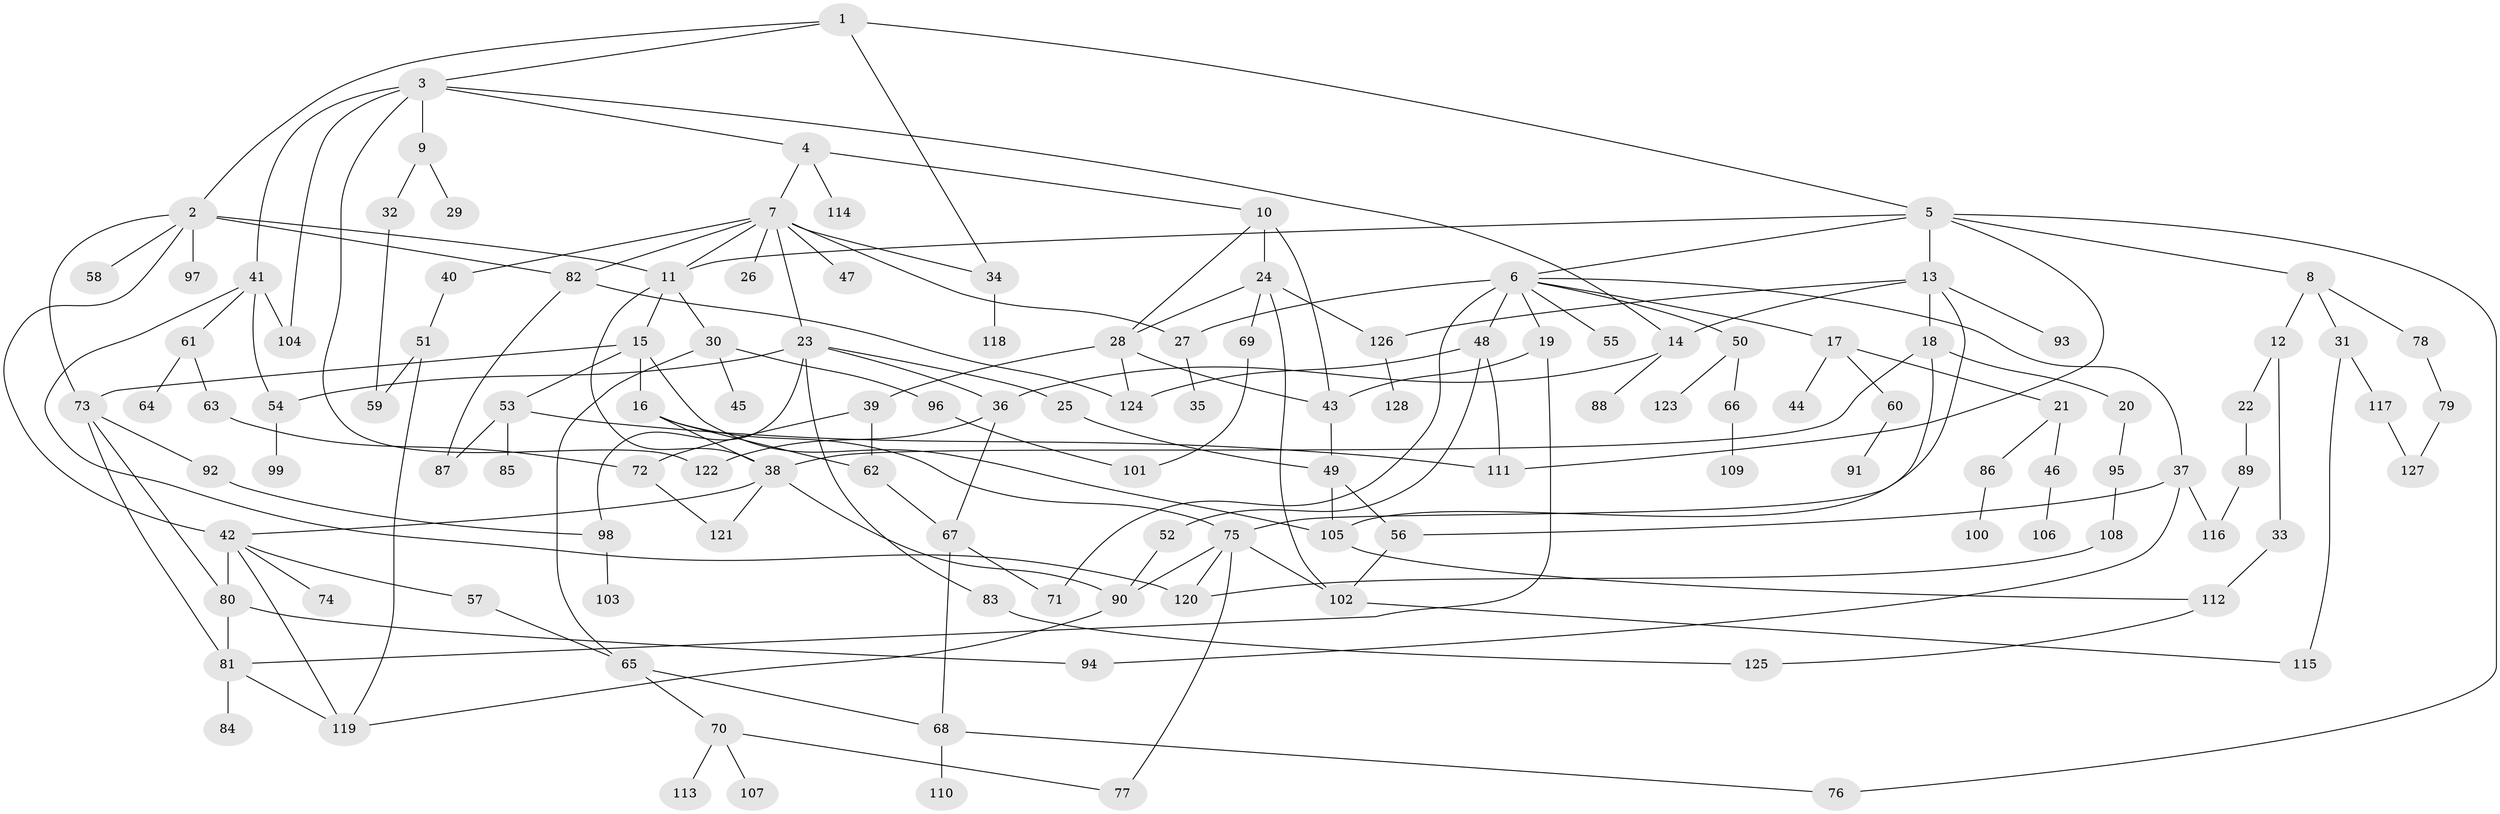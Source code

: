 // Generated by graph-tools (version 1.1) at 2025/49/03/09/25 03:49:26]
// undirected, 128 vertices, 185 edges
graph export_dot {
graph [start="1"]
  node [color=gray90,style=filled];
  1;
  2;
  3;
  4;
  5;
  6;
  7;
  8;
  9;
  10;
  11;
  12;
  13;
  14;
  15;
  16;
  17;
  18;
  19;
  20;
  21;
  22;
  23;
  24;
  25;
  26;
  27;
  28;
  29;
  30;
  31;
  32;
  33;
  34;
  35;
  36;
  37;
  38;
  39;
  40;
  41;
  42;
  43;
  44;
  45;
  46;
  47;
  48;
  49;
  50;
  51;
  52;
  53;
  54;
  55;
  56;
  57;
  58;
  59;
  60;
  61;
  62;
  63;
  64;
  65;
  66;
  67;
  68;
  69;
  70;
  71;
  72;
  73;
  74;
  75;
  76;
  77;
  78;
  79;
  80;
  81;
  82;
  83;
  84;
  85;
  86;
  87;
  88;
  89;
  90;
  91;
  92;
  93;
  94;
  95;
  96;
  97;
  98;
  99;
  100;
  101;
  102;
  103;
  104;
  105;
  106;
  107;
  108;
  109;
  110;
  111;
  112;
  113;
  114;
  115;
  116;
  117;
  118;
  119;
  120;
  121;
  122;
  123;
  124;
  125;
  126;
  127;
  128;
  1 -- 2;
  1 -- 3;
  1 -- 5;
  1 -- 34;
  2 -- 58;
  2 -- 73;
  2 -- 82;
  2 -- 97;
  2 -- 11;
  2 -- 42;
  3 -- 4;
  3 -- 9;
  3 -- 41;
  3 -- 104;
  3 -- 122;
  3 -- 14;
  4 -- 7;
  4 -- 10;
  4 -- 114;
  5 -- 6;
  5 -- 8;
  5 -- 13;
  5 -- 76;
  5 -- 11;
  5 -- 111;
  6 -- 17;
  6 -- 19;
  6 -- 37;
  6 -- 48;
  6 -- 50;
  6 -- 55;
  6 -- 27;
  6 -- 71;
  7 -- 11;
  7 -- 23;
  7 -- 26;
  7 -- 27;
  7 -- 34;
  7 -- 40;
  7 -- 47;
  7 -- 82;
  8 -- 12;
  8 -- 31;
  8 -- 78;
  9 -- 29;
  9 -- 32;
  10 -- 24;
  10 -- 43;
  10 -- 28;
  11 -- 15;
  11 -- 30;
  11 -- 38;
  12 -- 22;
  12 -- 33;
  13 -- 14;
  13 -- 18;
  13 -- 75;
  13 -- 93;
  13 -- 126;
  14 -- 36;
  14 -- 88;
  15 -- 16;
  15 -- 53;
  15 -- 73;
  15 -- 105;
  16 -- 62;
  16 -- 38;
  16 -- 75;
  17 -- 21;
  17 -- 44;
  17 -- 60;
  18 -- 20;
  18 -- 38;
  18 -- 105;
  19 -- 43;
  19 -- 81;
  20 -- 95;
  21 -- 46;
  21 -- 86;
  22 -- 89;
  23 -- 25;
  23 -- 54;
  23 -- 83;
  23 -- 98;
  23 -- 36;
  24 -- 28;
  24 -- 69;
  24 -- 126;
  24 -- 102;
  25 -- 49;
  27 -- 35;
  28 -- 39;
  28 -- 43;
  28 -- 124;
  30 -- 45;
  30 -- 96;
  30 -- 65;
  31 -- 117;
  31 -- 115;
  32 -- 59;
  33 -- 112;
  34 -- 118;
  36 -- 67;
  36 -- 122;
  37 -- 56;
  37 -- 94;
  37 -- 116;
  38 -- 42;
  38 -- 121;
  38 -- 90;
  39 -- 72;
  39 -- 62;
  40 -- 51;
  41 -- 61;
  41 -- 120;
  41 -- 54;
  41 -- 104;
  42 -- 57;
  42 -- 74;
  42 -- 80;
  42 -- 119;
  43 -- 49;
  46 -- 106;
  48 -- 52;
  48 -- 111;
  48 -- 124;
  49 -- 105;
  49 -- 56;
  50 -- 66;
  50 -- 123;
  51 -- 59;
  51 -- 119;
  52 -- 90;
  53 -- 85;
  53 -- 87;
  53 -- 111;
  54 -- 99;
  56 -- 102;
  57 -- 65;
  60 -- 91;
  61 -- 63;
  61 -- 64;
  62 -- 67;
  63 -- 72;
  65 -- 70;
  65 -- 68;
  66 -- 109;
  67 -- 68;
  67 -- 71;
  68 -- 110;
  68 -- 76;
  69 -- 101;
  70 -- 77;
  70 -- 107;
  70 -- 113;
  72 -- 121;
  73 -- 81;
  73 -- 92;
  73 -- 80;
  75 -- 102;
  75 -- 90;
  75 -- 77;
  75 -- 120;
  78 -- 79;
  79 -- 127;
  80 -- 81;
  80 -- 94;
  81 -- 84;
  81 -- 119;
  82 -- 124;
  82 -- 87;
  83 -- 125;
  86 -- 100;
  89 -- 116;
  90 -- 119;
  92 -- 98;
  95 -- 108;
  96 -- 101;
  98 -- 103;
  102 -- 115;
  105 -- 112;
  108 -- 120;
  112 -- 125;
  117 -- 127;
  126 -- 128;
}
